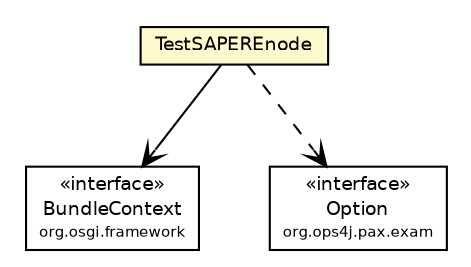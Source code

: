 #!/usr/local/bin/dot
#
# Class diagram 
# Generated by UmlGraph version 4.4 (http://www.spinellis.gr/sw/umlgraph)
#

digraph G {
	edge [fontname="Helvetica",fontsize=10,labelfontname="Helvetica",labelfontsize=10];
	node [fontname="Helvetica",fontsize=10,shape=plaintext];
	// it.apice.sapere.node.TestSAPEREnode
	c1121 [label=<<table border="0" cellborder="1" cellspacing="0" cellpadding="2" port="p" bgcolor="lemonChiffon" href="./TestSAPEREnode.html">
		<tr><td><table border="0" cellspacing="0" cellpadding="1">
			<tr><td> TestSAPEREnode </td></tr>
		</table></td></tr>
		</table>>, fontname="Helvetica", fontcolor="black", fontsize=9.0];
	// it.apice.sapere.node.TestSAPEREnode NAVASSOC org.osgi.framework.BundleContext
	c1121:p -> c1128:p [taillabel="", label="", headlabel="", fontname="Helvetica", fontcolor="black", fontsize=10.0, color="black", arrowhead=open];
	// it.apice.sapere.node.TestSAPEREnode DEPEND org.ops4j.pax.exam.Option
	c1121:p -> c1129:p [taillabel="", label="", headlabel="", fontname="Helvetica", fontcolor="black", fontsize=10.0, color="black", arrowhead=open, style=dashed];
	// org.ops4j.pax.exam.Option
	c1129 [label=<<table border="0" cellborder="1" cellspacing="0" cellpadding="2" port="p" href="http://java.sun.com/j2se/1.4.2/docs/api/org/ops4j/pax/exam/Option.html">
		<tr><td><table border="0" cellspacing="0" cellpadding="1">
			<tr><td> &laquo;interface&raquo; </td></tr>
			<tr><td> Option </td></tr>
			<tr><td><font point-size="7.0"> org.ops4j.pax.exam </font></td></tr>
		</table></td></tr>
		</table>>, fontname="Helvetica", fontcolor="black", fontsize=9.0];
	// org.osgi.framework.BundleContext
	c1128 [label=<<table border="0" cellborder="1" cellspacing="0" cellpadding="2" port="p" href="http://java.sun.com/j2se/1.4.2/docs/api/org/osgi/framework/BundleContext.html">
		<tr><td><table border="0" cellspacing="0" cellpadding="1">
			<tr><td> &laquo;interface&raquo; </td></tr>
			<tr><td> BundleContext </td></tr>
			<tr><td><font point-size="7.0"> org.osgi.framework </font></td></tr>
		</table></td></tr>
		</table>>, fontname="Helvetica", fontcolor="black", fontsize=9.0];
}

